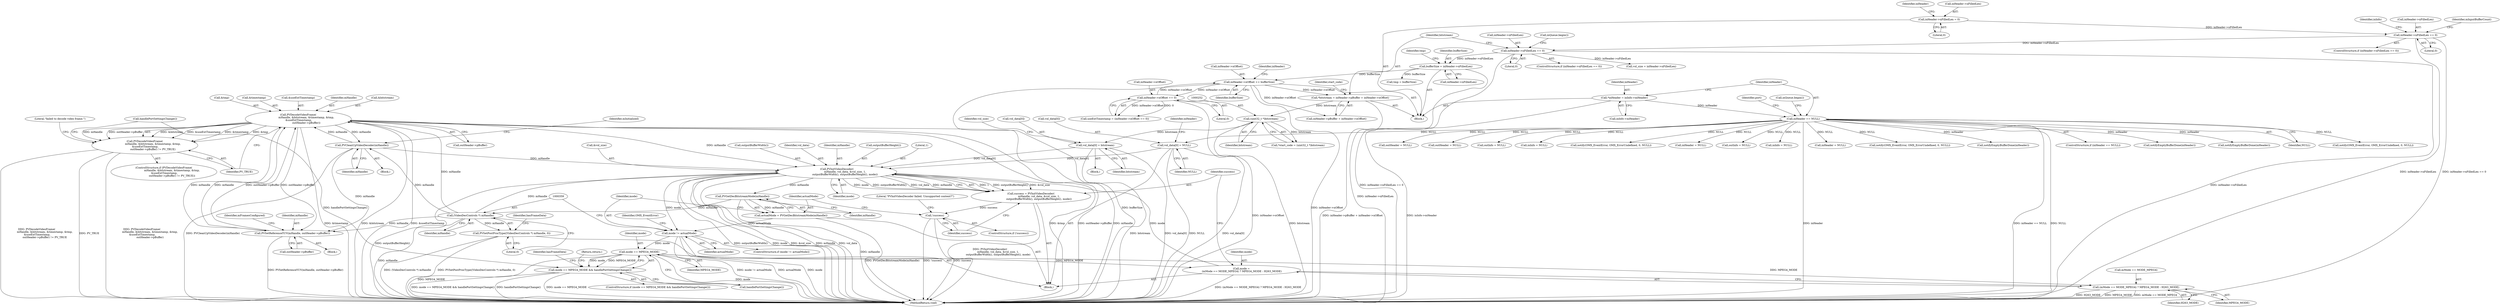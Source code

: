 digraph "0_Android_d2f47191538837e796e2b10c1ff7e1ee35f6e0ab@pointer" {
"1000472" [label="(Call,PVDecodeVideoFrame(\n                    mHandle, &bitstream, &timestamp, &tmp,\n &useExtTimestamp,\n                    outHeader->pBuffer))"];
"1000427" [label="(Call,PVSetReferenceYUV(mHandle, outHeader->pBuffer))"];
"1000264" [label="(Call,PVCleanUpVideoDecoder(mHandle))"];
"1000358" [label="(Call,(VideoDecControls *) mHandle)"];
"1000341" [label="(Call,PVGetDecBitstreamMode(mHandle))"];
"1000314" [label="(Call,PVInitVideoDecoder(\n                    mHandle, vol_data, &vol_size, 1,\n                    outputBufferWidth(), outputBufferHeight(), mode))"];
"1000472" [label="(Call,PVDecodeVideoFrame(\n                    mHandle, &bitstream, &timestamp, &tmp,\n &useExtTimestamp,\n                    outHeader->pBuffer))"];
"1000292" [label="(Call,vol_data[0] = bitstream)"];
"1000251" [label="(Call,(uint32_t *)bitstream)"];
"1000239" [label="(Call,*bitstream = inHeader->pBuffer + inHeader->nOffset)"];
"1000510" [label="(Call,inHeader->nOffset += bufferSize)"];
"1000461" [label="(Call,bufferSize = inHeader->nFilledLen)"];
"1000169" [label="(Call,inHeader->nFilledLen == 0)"];
"1000540" [label="(Call,inHeader->nFilledLen == 0)"];
"1000515" [label="(Call,inHeader->nFilledLen = 0)"];
"1000438" [label="(Call,inHeader->nOffset == 0)"];
"1000278" [label="(Call,vol_data[0] = NULL)"];
"1000142" [label="(Call,inHeader == NULL)"];
"1000136" [label="(Call,*inHeader = inInfo->mHeader)"];
"1000303" [label="(Call,mode =\n (mMode == MODE_MPEG4) ? MPEG4_MODE : H263_MODE)"];
"1000400" [label="(Call,mode == MPEG4_MODE)"];
"1000344" [label="(Call,mode != actualMode)"];
"1000339" [label="(Call,actualMode = PVGetDecBitstreamMode(mHandle))"];
"1000312" [label="(Call,success = PVInitVideoDecoder(\n                    mHandle, vol_data, &vol_size, 1,\n                    outputBufferWidth(), outputBufferHeight(), mode))"];
"1000324" [label="(Call,!success)"];
"1000305" [label="(Call,(mMode == MODE_MPEG4) ? MPEG4_MODE : H263_MODE)"];
"1000399" [label="(Call,mode == MPEG4_MODE && handlePortSettingsChange())"];
"1000357" [label="(Call,PVSetPostProcType((VideoDecControls *) mHandle, 0))"];
"1000471" [label="(Call,PVDecodeVideoFrame(\n                    mHandle, &bitstream, &timestamp, &tmp,\n &useExtTimestamp,\n                    outHeader->pBuffer) != PV_TRUE)"];
"1000615" [label="(MethodReturn,void)"];
"1000433" [label="(Identifier,mFramesConfigured)"];
"1000173" [label="(Literal,0)"];
"1000169" [label="(Call,inHeader->nFilledLen == 0)"];
"1000168" [label="(ControlStructure,if (inHeader->nFilledLen == 0))"];
"1000137" [label="(Identifier,inHeader)"];
"1000141" [label="(ControlStructure,if (inHeader == NULL))"];
"1000143" [label="(Identifier,inHeader)"];
"1000467" [label="(Call,tmp = bufferSize)"];
"1000296" [label="(Identifier,bitstream)"];
"1000383" [label="(Call,notifyEmptyBufferDone(inHeader))"];
"1000485" [label="(Identifier,PV_TRUE)"];
"1000343" [label="(ControlStructure,if (mode != actualMode))"];
"1000156" [label="(Identifier,port)"];
"1000340" [label="(Identifier,actualMode)"];
"1000272" [label="(Block,)"];
"1000324" [label="(Call,!success)"];
"1000562" [label="(Identifier,mInputBufferCount)"];
"1000408" [label="(Identifier,hasFrameData)"];
"1000399" [label="(Call,mode == MPEG4_MODE && handlePortSettingsChange())"];
"1000345" [label="(Identifier,mode)"];
"1000319" [label="(Literal,1)"];
"1000400" [label="(Call,mode == MPEG4_MODE)"];
"1000304" [label="(Identifier,mode)"];
"1000461" [label="(Call,bufferSize = inHeader->nFilledLen)"];
"1000147" [label="(Call,inQueue.begin())"];
"1000287" [label="(Identifier,inHeader)"];
"1000556" [label="(Call,notifyEmptyBufferDone(inHeader))"];
"1000144" [label="(Identifier,NULL)"];
"1000348" [label="(Call,notify(OMX_EventError, OMX_ErrorUndefined, 0, NULL))"];
"1000610" [label="(Call,outHeader = NULL)"];
"1000317" [label="(Call,&vol_size)"];
"1000263" [label="(Block,)"];
"1000129" [label="(Block,)"];
"1000523" [label="(Identifier,inHeader)"];
"1000548" [label="(Identifier,inInfo)"];
"1000323" [label="(ControlStructure,if (!success))"];
"1000306" [label="(Call,mMode == MODE_MPEG4)"];
"1000517" [label="(Identifier,inHeader)"];
"1000427" [label="(Call,PVSetReferenceYUV(mHandle, outHeader->pBuffer))"];
"1000298" [label="(Identifier,vol_size)"];
"1000357" [label="(Call,PVSetPostProcType((VideoDecControls *) mHandle, 0))"];
"1000325" [label="(Identifier,success)"];
"1000320" [label="(Call,outputBufferWidth())"];
"1000463" [label="(Call,inHeader->nFilledLen)"];
"1000462" [label="(Identifier,bufferSize)"];
"1000474" [label="(Call,&bitstream)"];
"1000322" [label="(Identifier,mode)"];
"1000468" [label="(Identifier,tmp)"];
"1000339" [label="(Call,actualMode = PVGetDecBitstreamMode(mHandle))"];
"1000402" [label="(Identifier,MPEG4_MODE)"];
"1000234" [label="(Call,outHeader = NULL)"];
"1000342" [label="(Identifier,mHandle)"];
"1000250" [label="(Identifier,start_code)"];
"1000265" [label="(Identifier,mHandle)"];
"1000316" [label="(Identifier,vol_data)"];
"1000305" [label="(Call,(mMode == MODE_MPEG4) ? MPEG4_MODE : H263_MODE)"];
"1000229" [label="(Call,outInfo = NULL)"];
"1000403" [label="(Call,handlePortSettingsChange())"];
"1000398" [label="(ControlStructure,if (mode == MPEG4_MODE && handlePortSettingsChange()))"];
"1000292" [label="(Call,vol_data[0] = bitstream)"];
"1000499" [label="(Call,handlePortSettingsChange())"];
"1000349" [label="(Identifier,OMX_EventError)"];
"1000314" [label="(Call,PVInitVideoDecoder(\n                    mHandle, vol_data, &vol_size, 1,\n                    outputBufferWidth(), outputBufferHeight(), mode))"];
"1000241" [label="(Call,inHeader->pBuffer + inHeader->nOffset)"];
"1000510" [label="(Call,inHeader->nOffset += bufferSize)"];
"1000472" [label="(Call,PVDecodeVideoFrame(\n                    mHandle, &bitstream, &timestamp, &tmp,\n &useExtTimestamp,\n                    outHeader->pBuffer))"];
"1000344" [label="(Call,mode != actualMode)"];
"1000138" [label="(Call,inInfo->mHeader)"];
"1000541" [label="(Call,inHeader->nFilledLen)"];
"1000267" [label="(Identifier,mInitialized)"];
"1000346" [label="(Identifier,actualMode)"];
"1000488" [label="(Literal,\"failed to decode video frame.\")"];
"1000309" [label="(Identifier,MPEG4_MODE)"];
"1000478" [label="(Call,&tmp)"];
"1000514" [label="(Identifier,bufferSize)"];
"1000476" [label="(Call,&timestamp)"];
"1000136" [label="(Call,*inHeader = inInfo->mHeader)"];
"1000539" [label="(ControlStructure,if (inHeader->nFilledLen == 0))"];
"1000303" [label="(Call,mode =\n (mMode == MODE_MPEG4) ? MPEG4_MODE : H263_MODE)"];
"1000544" [label="(Literal,0)"];
"1000240" [label="(Identifier,bitstream)"];
"1000511" [label="(Call,inHeader->nOffset)"];
"1000253" [label="(Identifier,bitstream)"];
"1000170" [label="(Call,inHeader->nFilledLen)"];
"1000429" [label="(Call,outHeader->pBuffer)"];
"1000264" [label="(Call,PVCleanUpVideoDecoder(mHandle))"];
"1000471" [label="(Call,PVDecodeVideoFrame(\n                    mHandle, &bitstream, &timestamp, &tmp,\n &useExtTimestamp,\n                    outHeader->pBuffer) != PV_TRUE)"];
"1000297" [label="(Call,vol_size = inHeader->nFilledLen)"];
"1000380" [label="(Call,inInfo = NULL)"];
"1000360" [label="(Identifier,mHandle)"];
"1000361" [label="(Literal,0)"];
"1000439" [label="(Call,inHeader->nOffset)"];
"1000249" [label="(Call,*start_code = (uint32_t *)bitstream)"];
"1000401" [label="(Identifier,mode)"];
"1000315" [label="(Identifier,mHandle)"];
"1000442" [label="(Literal,0)"];
"1000310" [label="(Identifier,H263_MODE)"];
"1000470" [label="(ControlStructure,if (PVDecodeVideoFrame(\n                    mHandle, &bitstream, &timestamp, &tmp,\n &useExtTimestamp,\n                    outHeader->pBuffer) != PV_TRUE))"];
"1000482" [label="(Call,outHeader->pBuffer)"];
"1000251" [label="(Call,(uint32_t *)bitstream)"];
"1000313" [label="(Identifier,success)"];
"1000364" [label="(Identifier,hasFrameData)"];
"1000321" [label="(Call,outputBufferHeight())"];
"1000480" [label="(Call,&useExtTimestamp)"];
"1000239" [label="(Call,*bitstream = inHeader->pBuffer + inHeader->nOffset)"];
"1000176" [label="(Call,inQueue.begin())"];
"1000279" [label="(Call,vol_data[0])"];
"1000540" [label="(Call,inHeader->nFilledLen == 0)"];
"1000358" [label="(Call,(VideoDecControls *) mHandle)"];
"1000414" [label="(Block,)"];
"1000329" [label="(Call,notify(OMX_EventError, OMX_ErrorUndefined, 0, NULL))"];
"1000385" [label="(Call,inHeader = NULL)"];
"1000436" [label="(Call,useExtTimestamp = (inHeader->nOffset == 0))"];
"1000405" [label="(Return,return;)"];
"1000438" [label="(Call,inHeader->nOffset == 0)"];
"1000278" [label="(Call,vol_data[0] = NULL)"];
"1000328" [label="(Literal,\"PVInitVideoDecoder failed. Unsupported content?\")"];
"1000282" [label="(Identifier,NULL)"];
"1000605" [label="(Call,outInfo = NULL)"];
"1000473" [label="(Identifier,mHandle)"];
"1000428" [label="(Identifier,mHandle)"];
"1000519" [label="(Literal,0)"];
"1000341" [label="(Call,PVGetDecBitstreamMode(mHandle))"];
"1000516" [label="(Call,inHeader->nFilledLen)"];
"1000553" [label="(Call,inInfo = NULL)"];
"1000291" [label="(Block,)"];
"1000293" [label="(Call,vol_data[0])"];
"1000515" [label="(Call,inHeader->nFilledLen = 0)"];
"1000142" [label="(Call,inHeader == NULL)"];
"1000312" [label="(Call,success = PVInitVideoDecoder(\n                    mHandle, vol_data, &vol_size, 1,\n                    outputBufferWidth(), outputBufferHeight(), mode))"];
"1000558" [label="(Call,inHeader = NULL)"];
"1000489" [label="(Call,notify(OMX_EventError, OMX_ErrorUndefined, 0, NULL))"];
"1000182" [label="(Call,notifyEmptyBufferDone(inHeader))"];
"1000472" -> "1000471"  [label="AST: "];
"1000472" -> "1000482"  [label="CFG: "];
"1000473" -> "1000472"  [label="AST: "];
"1000474" -> "1000472"  [label="AST: "];
"1000476" -> "1000472"  [label="AST: "];
"1000478" -> "1000472"  [label="AST: "];
"1000480" -> "1000472"  [label="AST: "];
"1000482" -> "1000472"  [label="AST: "];
"1000485" -> "1000472"  [label="CFG: "];
"1000472" -> "1000615"  [label="DDG: &timestamp"];
"1000472" -> "1000615"  [label="DDG: &bitstream"];
"1000472" -> "1000615"  [label="DDG: &useExtTimestamp"];
"1000472" -> "1000615"  [label="DDG: mHandle"];
"1000472" -> "1000615"  [label="DDG: &tmp"];
"1000472" -> "1000615"  [label="DDG: outHeader->pBuffer"];
"1000472" -> "1000264"  [label="DDG: mHandle"];
"1000472" -> "1000314"  [label="DDG: mHandle"];
"1000472" -> "1000427"  [label="DDG: mHandle"];
"1000472" -> "1000427"  [label="DDG: outHeader->pBuffer"];
"1000472" -> "1000471"  [label="DDG: &bitstream"];
"1000472" -> "1000471"  [label="DDG: &useExtTimestamp"];
"1000472" -> "1000471"  [label="DDG: &timestamp"];
"1000472" -> "1000471"  [label="DDG: &tmp"];
"1000472" -> "1000471"  [label="DDG: mHandle"];
"1000472" -> "1000471"  [label="DDG: outHeader->pBuffer"];
"1000427" -> "1000472"  [label="DDG: mHandle"];
"1000427" -> "1000472"  [label="DDG: outHeader->pBuffer"];
"1000264" -> "1000472"  [label="DDG: mHandle"];
"1000358" -> "1000472"  [label="DDG: mHandle"];
"1000427" -> "1000414"  [label="AST: "];
"1000427" -> "1000429"  [label="CFG: "];
"1000428" -> "1000427"  [label="AST: "];
"1000429" -> "1000427"  [label="AST: "];
"1000433" -> "1000427"  [label="CFG: "];
"1000427" -> "1000615"  [label="DDG: PVSetReferenceYUV(mHandle, outHeader->pBuffer)"];
"1000264" -> "1000427"  [label="DDG: mHandle"];
"1000358" -> "1000427"  [label="DDG: mHandle"];
"1000264" -> "1000263"  [label="AST: "];
"1000264" -> "1000265"  [label="CFG: "];
"1000265" -> "1000264"  [label="AST: "];
"1000267" -> "1000264"  [label="CFG: "];
"1000264" -> "1000615"  [label="DDG: PVCleanUpVideoDecoder(mHandle)"];
"1000358" -> "1000264"  [label="DDG: mHandle"];
"1000264" -> "1000314"  [label="DDG: mHandle"];
"1000358" -> "1000357"  [label="AST: "];
"1000358" -> "1000360"  [label="CFG: "];
"1000359" -> "1000358"  [label="AST: "];
"1000360" -> "1000358"  [label="AST: "];
"1000361" -> "1000358"  [label="CFG: "];
"1000358" -> "1000615"  [label="DDG: mHandle"];
"1000358" -> "1000314"  [label="DDG: mHandle"];
"1000358" -> "1000357"  [label="DDG: mHandle"];
"1000341" -> "1000358"  [label="DDG: mHandle"];
"1000341" -> "1000339"  [label="AST: "];
"1000341" -> "1000342"  [label="CFG: "];
"1000342" -> "1000341"  [label="AST: "];
"1000339" -> "1000341"  [label="CFG: "];
"1000341" -> "1000615"  [label="DDG: mHandle"];
"1000341" -> "1000339"  [label="DDG: mHandle"];
"1000314" -> "1000341"  [label="DDG: mHandle"];
"1000314" -> "1000312"  [label="AST: "];
"1000314" -> "1000322"  [label="CFG: "];
"1000315" -> "1000314"  [label="AST: "];
"1000316" -> "1000314"  [label="AST: "];
"1000317" -> "1000314"  [label="AST: "];
"1000319" -> "1000314"  [label="AST: "];
"1000320" -> "1000314"  [label="AST: "];
"1000321" -> "1000314"  [label="AST: "];
"1000322" -> "1000314"  [label="AST: "];
"1000312" -> "1000314"  [label="CFG: "];
"1000314" -> "1000615"  [label="DDG: mHandle"];
"1000314" -> "1000615"  [label="DDG: vol_data"];
"1000314" -> "1000615"  [label="DDG: mode"];
"1000314" -> "1000615"  [label="DDG: outputBufferHeight()"];
"1000314" -> "1000615"  [label="DDG: outputBufferWidth()"];
"1000314" -> "1000615"  [label="DDG: &vol_size"];
"1000314" -> "1000312"  [label="DDG: 1"];
"1000314" -> "1000312"  [label="DDG: outputBufferHeight()"];
"1000314" -> "1000312"  [label="DDG: &vol_size"];
"1000314" -> "1000312"  [label="DDG: mode"];
"1000314" -> "1000312"  [label="DDG: outputBufferWidth()"];
"1000314" -> "1000312"  [label="DDG: vol_data"];
"1000314" -> "1000312"  [label="DDG: mHandle"];
"1000292" -> "1000314"  [label="DDG: vol_data[0]"];
"1000278" -> "1000314"  [label="DDG: vol_data[0]"];
"1000303" -> "1000314"  [label="DDG: mode"];
"1000314" -> "1000344"  [label="DDG: mode"];
"1000292" -> "1000291"  [label="AST: "];
"1000292" -> "1000296"  [label="CFG: "];
"1000293" -> "1000292"  [label="AST: "];
"1000296" -> "1000292"  [label="AST: "];
"1000298" -> "1000292"  [label="CFG: "];
"1000292" -> "1000615"  [label="DDG: vol_data[0]"];
"1000292" -> "1000615"  [label="DDG: bitstream"];
"1000251" -> "1000292"  [label="DDG: bitstream"];
"1000251" -> "1000249"  [label="AST: "];
"1000251" -> "1000253"  [label="CFG: "];
"1000252" -> "1000251"  [label="AST: "];
"1000253" -> "1000251"  [label="AST: "];
"1000249" -> "1000251"  [label="CFG: "];
"1000251" -> "1000615"  [label="DDG: bitstream"];
"1000251" -> "1000249"  [label="DDG: bitstream"];
"1000239" -> "1000251"  [label="DDG: bitstream"];
"1000239" -> "1000129"  [label="AST: "];
"1000239" -> "1000241"  [label="CFG: "];
"1000240" -> "1000239"  [label="AST: "];
"1000241" -> "1000239"  [label="AST: "];
"1000250" -> "1000239"  [label="CFG: "];
"1000239" -> "1000615"  [label="DDG: inHeader->pBuffer + inHeader->nOffset"];
"1000510" -> "1000239"  [label="DDG: inHeader->nOffset"];
"1000510" -> "1000129"  [label="AST: "];
"1000510" -> "1000514"  [label="CFG: "];
"1000511" -> "1000510"  [label="AST: "];
"1000514" -> "1000510"  [label="AST: "];
"1000517" -> "1000510"  [label="CFG: "];
"1000510" -> "1000615"  [label="DDG: bufferSize"];
"1000510" -> "1000615"  [label="DDG: inHeader->nOffset"];
"1000510" -> "1000241"  [label="DDG: inHeader->nOffset"];
"1000510" -> "1000438"  [label="DDG: inHeader->nOffset"];
"1000461" -> "1000510"  [label="DDG: bufferSize"];
"1000438" -> "1000510"  [label="DDG: inHeader->nOffset"];
"1000461" -> "1000129"  [label="AST: "];
"1000461" -> "1000463"  [label="CFG: "];
"1000462" -> "1000461"  [label="AST: "];
"1000463" -> "1000461"  [label="AST: "];
"1000468" -> "1000461"  [label="CFG: "];
"1000461" -> "1000615"  [label="DDG: inHeader->nFilledLen"];
"1000169" -> "1000461"  [label="DDG: inHeader->nFilledLen"];
"1000461" -> "1000467"  [label="DDG: bufferSize"];
"1000169" -> "1000168"  [label="AST: "];
"1000169" -> "1000173"  [label="CFG: "];
"1000170" -> "1000169"  [label="AST: "];
"1000173" -> "1000169"  [label="AST: "];
"1000176" -> "1000169"  [label="CFG: "];
"1000240" -> "1000169"  [label="CFG: "];
"1000169" -> "1000615"  [label="DDG: inHeader->nFilledLen == 0"];
"1000169" -> "1000615"  [label="DDG: inHeader->nFilledLen"];
"1000540" -> "1000169"  [label="DDG: inHeader->nFilledLen"];
"1000169" -> "1000297"  [label="DDG: inHeader->nFilledLen"];
"1000540" -> "1000539"  [label="AST: "];
"1000540" -> "1000544"  [label="CFG: "];
"1000541" -> "1000540"  [label="AST: "];
"1000544" -> "1000540"  [label="AST: "];
"1000548" -> "1000540"  [label="CFG: "];
"1000562" -> "1000540"  [label="CFG: "];
"1000540" -> "1000615"  [label="DDG: inHeader->nFilledLen == 0"];
"1000540" -> "1000615"  [label="DDG: inHeader->nFilledLen"];
"1000515" -> "1000540"  [label="DDG: inHeader->nFilledLen"];
"1000515" -> "1000129"  [label="AST: "];
"1000515" -> "1000519"  [label="CFG: "];
"1000516" -> "1000515"  [label="AST: "];
"1000519" -> "1000515"  [label="AST: "];
"1000523" -> "1000515"  [label="CFG: "];
"1000438" -> "1000436"  [label="AST: "];
"1000438" -> "1000442"  [label="CFG: "];
"1000439" -> "1000438"  [label="AST: "];
"1000442" -> "1000438"  [label="AST: "];
"1000436" -> "1000438"  [label="CFG: "];
"1000438" -> "1000615"  [label="DDG: inHeader->nOffset"];
"1000438" -> "1000436"  [label="DDG: inHeader->nOffset"];
"1000438" -> "1000436"  [label="DDG: 0"];
"1000278" -> "1000272"  [label="AST: "];
"1000278" -> "1000282"  [label="CFG: "];
"1000279" -> "1000278"  [label="AST: "];
"1000282" -> "1000278"  [label="AST: "];
"1000287" -> "1000278"  [label="CFG: "];
"1000278" -> "1000615"  [label="DDG: NULL"];
"1000278" -> "1000615"  [label="DDG: vol_data[0]"];
"1000142" -> "1000278"  [label="DDG: NULL"];
"1000142" -> "1000141"  [label="AST: "];
"1000142" -> "1000144"  [label="CFG: "];
"1000143" -> "1000142"  [label="AST: "];
"1000144" -> "1000142"  [label="AST: "];
"1000147" -> "1000142"  [label="CFG: "];
"1000156" -> "1000142"  [label="CFG: "];
"1000142" -> "1000615"  [label="DDG: inHeader == NULL"];
"1000142" -> "1000615"  [label="DDG: NULL"];
"1000142" -> "1000615"  [label="DDG: inHeader"];
"1000136" -> "1000142"  [label="DDG: inHeader"];
"1000142" -> "1000182"  [label="DDG: inHeader"];
"1000142" -> "1000229"  [label="DDG: NULL"];
"1000142" -> "1000234"  [label="DDG: NULL"];
"1000142" -> "1000329"  [label="DDG: NULL"];
"1000142" -> "1000348"  [label="DDG: NULL"];
"1000142" -> "1000380"  [label="DDG: NULL"];
"1000142" -> "1000383"  [label="DDG: inHeader"];
"1000142" -> "1000385"  [label="DDG: NULL"];
"1000142" -> "1000489"  [label="DDG: NULL"];
"1000142" -> "1000553"  [label="DDG: NULL"];
"1000142" -> "1000556"  [label="DDG: inHeader"];
"1000142" -> "1000558"  [label="DDG: NULL"];
"1000142" -> "1000605"  [label="DDG: NULL"];
"1000142" -> "1000610"  [label="DDG: NULL"];
"1000136" -> "1000129"  [label="AST: "];
"1000136" -> "1000138"  [label="CFG: "];
"1000137" -> "1000136"  [label="AST: "];
"1000138" -> "1000136"  [label="AST: "];
"1000143" -> "1000136"  [label="CFG: "];
"1000136" -> "1000615"  [label="DDG: inInfo->mHeader"];
"1000303" -> "1000272"  [label="AST: "];
"1000303" -> "1000305"  [label="CFG: "];
"1000304" -> "1000303"  [label="AST: "];
"1000305" -> "1000303"  [label="AST: "];
"1000313" -> "1000303"  [label="CFG: "];
"1000303" -> "1000615"  [label="DDG: (mMode == MODE_MPEG4) ? MPEG4_MODE : H263_MODE"];
"1000400" -> "1000303"  [label="DDG: MPEG4_MODE"];
"1000400" -> "1000399"  [label="AST: "];
"1000400" -> "1000402"  [label="CFG: "];
"1000401" -> "1000400"  [label="AST: "];
"1000402" -> "1000400"  [label="AST: "];
"1000403" -> "1000400"  [label="CFG: "];
"1000399" -> "1000400"  [label="CFG: "];
"1000400" -> "1000615"  [label="DDG: mode"];
"1000400" -> "1000615"  [label="DDG: MPEG4_MODE"];
"1000400" -> "1000305"  [label="DDG: MPEG4_MODE"];
"1000400" -> "1000399"  [label="DDG: mode"];
"1000400" -> "1000399"  [label="DDG: MPEG4_MODE"];
"1000344" -> "1000400"  [label="DDG: mode"];
"1000344" -> "1000343"  [label="AST: "];
"1000344" -> "1000346"  [label="CFG: "];
"1000345" -> "1000344"  [label="AST: "];
"1000346" -> "1000344"  [label="AST: "];
"1000349" -> "1000344"  [label="CFG: "];
"1000359" -> "1000344"  [label="CFG: "];
"1000344" -> "1000615"  [label="DDG: mode != actualMode"];
"1000344" -> "1000615"  [label="DDG: actualMode"];
"1000344" -> "1000615"  [label="DDG: mode"];
"1000339" -> "1000344"  [label="DDG: actualMode"];
"1000339" -> "1000272"  [label="AST: "];
"1000340" -> "1000339"  [label="AST: "];
"1000345" -> "1000339"  [label="CFG: "];
"1000339" -> "1000615"  [label="DDG: PVGetDecBitstreamMode(mHandle)"];
"1000312" -> "1000272"  [label="AST: "];
"1000313" -> "1000312"  [label="AST: "];
"1000325" -> "1000312"  [label="CFG: "];
"1000312" -> "1000615"  [label="DDG: PVInitVideoDecoder(\n                    mHandle, vol_data, &vol_size, 1,\n                    outputBufferWidth(), outputBufferHeight(), mode)"];
"1000312" -> "1000324"  [label="DDG: success"];
"1000324" -> "1000323"  [label="AST: "];
"1000324" -> "1000325"  [label="CFG: "];
"1000325" -> "1000324"  [label="AST: "];
"1000328" -> "1000324"  [label="CFG: "];
"1000340" -> "1000324"  [label="CFG: "];
"1000324" -> "1000615"  [label="DDG: !success"];
"1000324" -> "1000615"  [label="DDG: success"];
"1000305" -> "1000309"  [label="CFG: "];
"1000305" -> "1000310"  [label="CFG: "];
"1000306" -> "1000305"  [label="AST: "];
"1000309" -> "1000305"  [label="AST: "];
"1000310" -> "1000305"  [label="AST: "];
"1000305" -> "1000615"  [label="DDG: H263_MODE"];
"1000305" -> "1000615"  [label="DDG: MPEG4_MODE"];
"1000305" -> "1000615"  [label="DDG: mMode == MODE_MPEG4"];
"1000399" -> "1000398"  [label="AST: "];
"1000399" -> "1000403"  [label="CFG: "];
"1000403" -> "1000399"  [label="AST: "];
"1000405" -> "1000399"  [label="CFG: "];
"1000408" -> "1000399"  [label="CFG: "];
"1000399" -> "1000615"  [label="DDG: handlePortSettingsChange()"];
"1000399" -> "1000615"  [label="DDG: mode == MPEG4_MODE"];
"1000399" -> "1000615"  [label="DDG: mode == MPEG4_MODE && handlePortSettingsChange()"];
"1000499" -> "1000399"  [label="DDG: handlePortSettingsChange()"];
"1000357" -> "1000272"  [label="AST: "];
"1000357" -> "1000361"  [label="CFG: "];
"1000361" -> "1000357"  [label="AST: "];
"1000364" -> "1000357"  [label="CFG: "];
"1000357" -> "1000615"  [label="DDG: PVSetPostProcType((VideoDecControls *) mHandle, 0)"];
"1000357" -> "1000615"  [label="DDG: (VideoDecControls *) mHandle"];
"1000471" -> "1000470"  [label="AST: "];
"1000471" -> "1000485"  [label="CFG: "];
"1000485" -> "1000471"  [label="AST: "];
"1000488" -> "1000471"  [label="CFG: "];
"1000499" -> "1000471"  [label="CFG: "];
"1000471" -> "1000615"  [label="DDG: PVDecodeVideoFrame(\n                    mHandle, &bitstream, &timestamp, &tmp,\n &useExtTimestamp,\n                    outHeader->pBuffer)"];
"1000471" -> "1000615"  [label="DDG: PVDecodeVideoFrame(\n                    mHandle, &bitstream, &timestamp, &tmp,\n &useExtTimestamp,\n                    outHeader->pBuffer) != PV_TRUE"];
"1000471" -> "1000615"  [label="DDG: PV_TRUE"];
}
